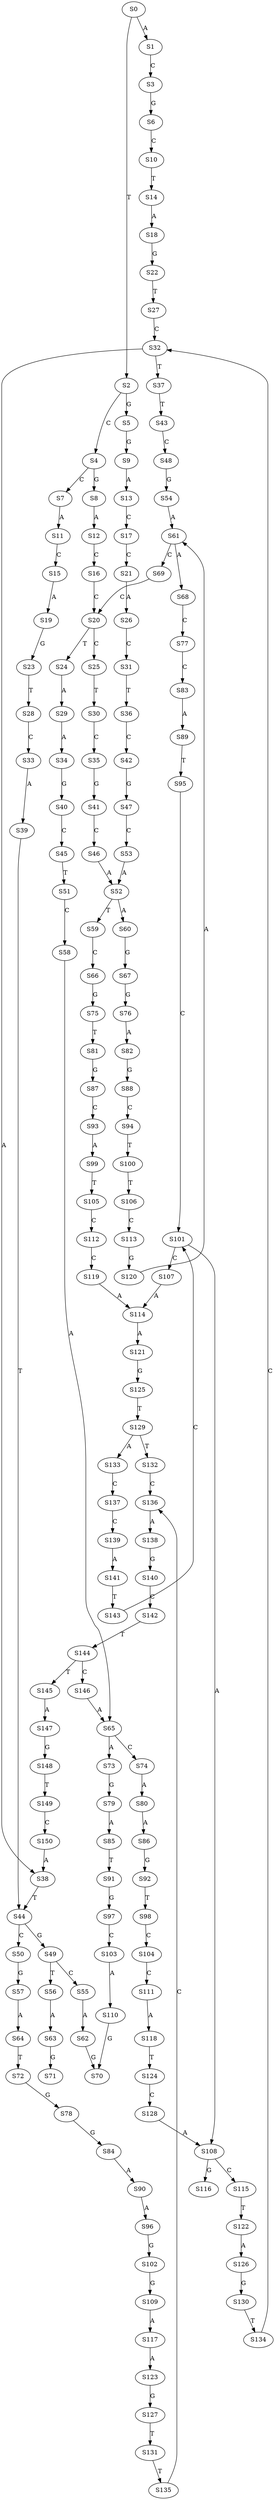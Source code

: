strict digraph  {
	S0 -> S1 [ label = A ];
	S0 -> S2 [ label = T ];
	S1 -> S3 [ label = C ];
	S2 -> S4 [ label = C ];
	S2 -> S5 [ label = G ];
	S3 -> S6 [ label = G ];
	S4 -> S7 [ label = C ];
	S4 -> S8 [ label = G ];
	S5 -> S9 [ label = G ];
	S6 -> S10 [ label = C ];
	S7 -> S11 [ label = A ];
	S8 -> S12 [ label = A ];
	S9 -> S13 [ label = A ];
	S10 -> S14 [ label = T ];
	S11 -> S15 [ label = C ];
	S12 -> S16 [ label = C ];
	S13 -> S17 [ label = C ];
	S14 -> S18 [ label = A ];
	S15 -> S19 [ label = A ];
	S16 -> S20 [ label = C ];
	S17 -> S21 [ label = C ];
	S18 -> S22 [ label = G ];
	S19 -> S23 [ label = G ];
	S20 -> S24 [ label = T ];
	S20 -> S25 [ label = C ];
	S21 -> S26 [ label = A ];
	S22 -> S27 [ label = T ];
	S23 -> S28 [ label = T ];
	S24 -> S29 [ label = A ];
	S25 -> S30 [ label = T ];
	S26 -> S31 [ label = C ];
	S27 -> S32 [ label = C ];
	S28 -> S33 [ label = C ];
	S29 -> S34 [ label = A ];
	S30 -> S35 [ label = C ];
	S31 -> S36 [ label = T ];
	S32 -> S37 [ label = T ];
	S32 -> S38 [ label = A ];
	S33 -> S39 [ label = A ];
	S34 -> S40 [ label = G ];
	S35 -> S41 [ label = G ];
	S36 -> S42 [ label = C ];
	S37 -> S43 [ label = T ];
	S38 -> S44 [ label = T ];
	S39 -> S44 [ label = T ];
	S40 -> S45 [ label = C ];
	S41 -> S46 [ label = C ];
	S42 -> S47 [ label = G ];
	S43 -> S48 [ label = C ];
	S44 -> S49 [ label = G ];
	S44 -> S50 [ label = C ];
	S45 -> S51 [ label = T ];
	S46 -> S52 [ label = A ];
	S47 -> S53 [ label = C ];
	S48 -> S54 [ label = G ];
	S49 -> S55 [ label = C ];
	S49 -> S56 [ label = T ];
	S50 -> S57 [ label = G ];
	S51 -> S58 [ label = C ];
	S52 -> S59 [ label = T ];
	S52 -> S60 [ label = A ];
	S53 -> S52 [ label = A ];
	S54 -> S61 [ label = A ];
	S55 -> S62 [ label = A ];
	S56 -> S63 [ label = A ];
	S57 -> S64 [ label = A ];
	S58 -> S65 [ label = A ];
	S59 -> S66 [ label = C ];
	S60 -> S67 [ label = G ];
	S61 -> S68 [ label = A ];
	S61 -> S69 [ label = C ];
	S62 -> S70 [ label = G ];
	S63 -> S71 [ label = G ];
	S64 -> S72 [ label = T ];
	S65 -> S73 [ label = A ];
	S65 -> S74 [ label = C ];
	S66 -> S75 [ label = G ];
	S67 -> S76 [ label = G ];
	S68 -> S77 [ label = C ];
	S69 -> S20 [ label = C ];
	S72 -> S78 [ label = G ];
	S73 -> S79 [ label = G ];
	S74 -> S80 [ label = A ];
	S75 -> S81 [ label = T ];
	S76 -> S82 [ label = A ];
	S77 -> S83 [ label = C ];
	S78 -> S84 [ label = G ];
	S79 -> S85 [ label = A ];
	S80 -> S86 [ label = A ];
	S81 -> S87 [ label = G ];
	S82 -> S88 [ label = G ];
	S83 -> S89 [ label = A ];
	S84 -> S90 [ label = A ];
	S85 -> S91 [ label = T ];
	S86 -> S92 [ label = G ];
	S87 -> S93 [ label = C ];
	S88 -> S94 [ label = C ];
	S89 -> S95 [ label = T ];
	S90 -> S96 [ label = A ];
	S91 -> S97 [ label = G ];
	S92 -> S98 [ label = T ];
	S93 -> S99 [ label = A ];
	S94 -> S100 [ label = T ];
	S95 -> S101 [ label = C ];
	S96 -> S102 [ label = G ];
	S97 -> S103 [ label = C ];
	S98 -> S104 [ label = C ];
	S99 -> S105 [ label = T ];
	S100 -> S106 [ label = T ];
	S101 -> S107 [ label = C ];
	S101 -> S108 [ label = A ];
	S102 -> S109 [ label = G ];
	S103 -> S110 [ label = A ];
	S104 -> S111 [ label = C ];
	S105 -> S112 [ label = C ];
	S106 -> S113 [ label = C ];
	S107 -> S114 [ label = A ];
	S108 -> S115 [ label = C ];
	S108 -> S116 [ label = G ];
	S109 -> S117 [ label = A ];
	S110 -> S70 [ label = G ];
	S111 -> S118 [ label = A ];
	S112 -> S119 [ label = C ];
	S113 -> S120 [ label = G ];
	S114 -> S121 [ label = A ];
	S115 -> S122 [ label = T ];
	S117 -> S123 [ label = A ];
	S118 -> S124 [ label = T ];
	S119 -> S114 [ label = A ];
	S120 -> S61 [ label = A ];
	S121 -> S125 [ label = G ];
	S122 -> S126 [ label = A ];
	S123 -> S127 [ label = G ];
	S124 -> S128 [ label = C ];
	S125 -> S129 [ label = T ];
	S126 -> S130 [ label = G ];
	S127 -> S131 [ label = T ];
	S128 -> S108 [ label = A ];
	S129 -> S132 [ label = T ];
	S129 -> S133 [ label = A ];
	S130 -> S134 [ label = T ];
	S131 -> S135 [ label = T ];
	S132 -> S136 [ label = C ];
	S133 -> S137 [ label = C ];
	S134 -> S32 [ label = C ];
	S135 -> S136 [ label = C ];
	S136 -> S138 [ label = A ];
	S137 -> S139 [ label = C ];
	S138 -> S140 [ label = G ];
	S139 -> S141 [ label = A ];
	S140 -> S142 [ label = C ];
	S141 -> S143 [ label = T ];
	S142 -> S144 [ label = T ];
	S143 -> S101 [ label = C ];
	S144 -> S145 [ label = T ];
	S144 -> S146 [ label = C ];
	S145 -> S147 [ label = A ];
	S146 -> S65 [ label = A ];
	S147 -> S148 [ label = G ];
	S148 -> S149 [ label = T ];
	S149 -> S150 [ label = C ];
	S150 -> S38 [ label = A ];
}
